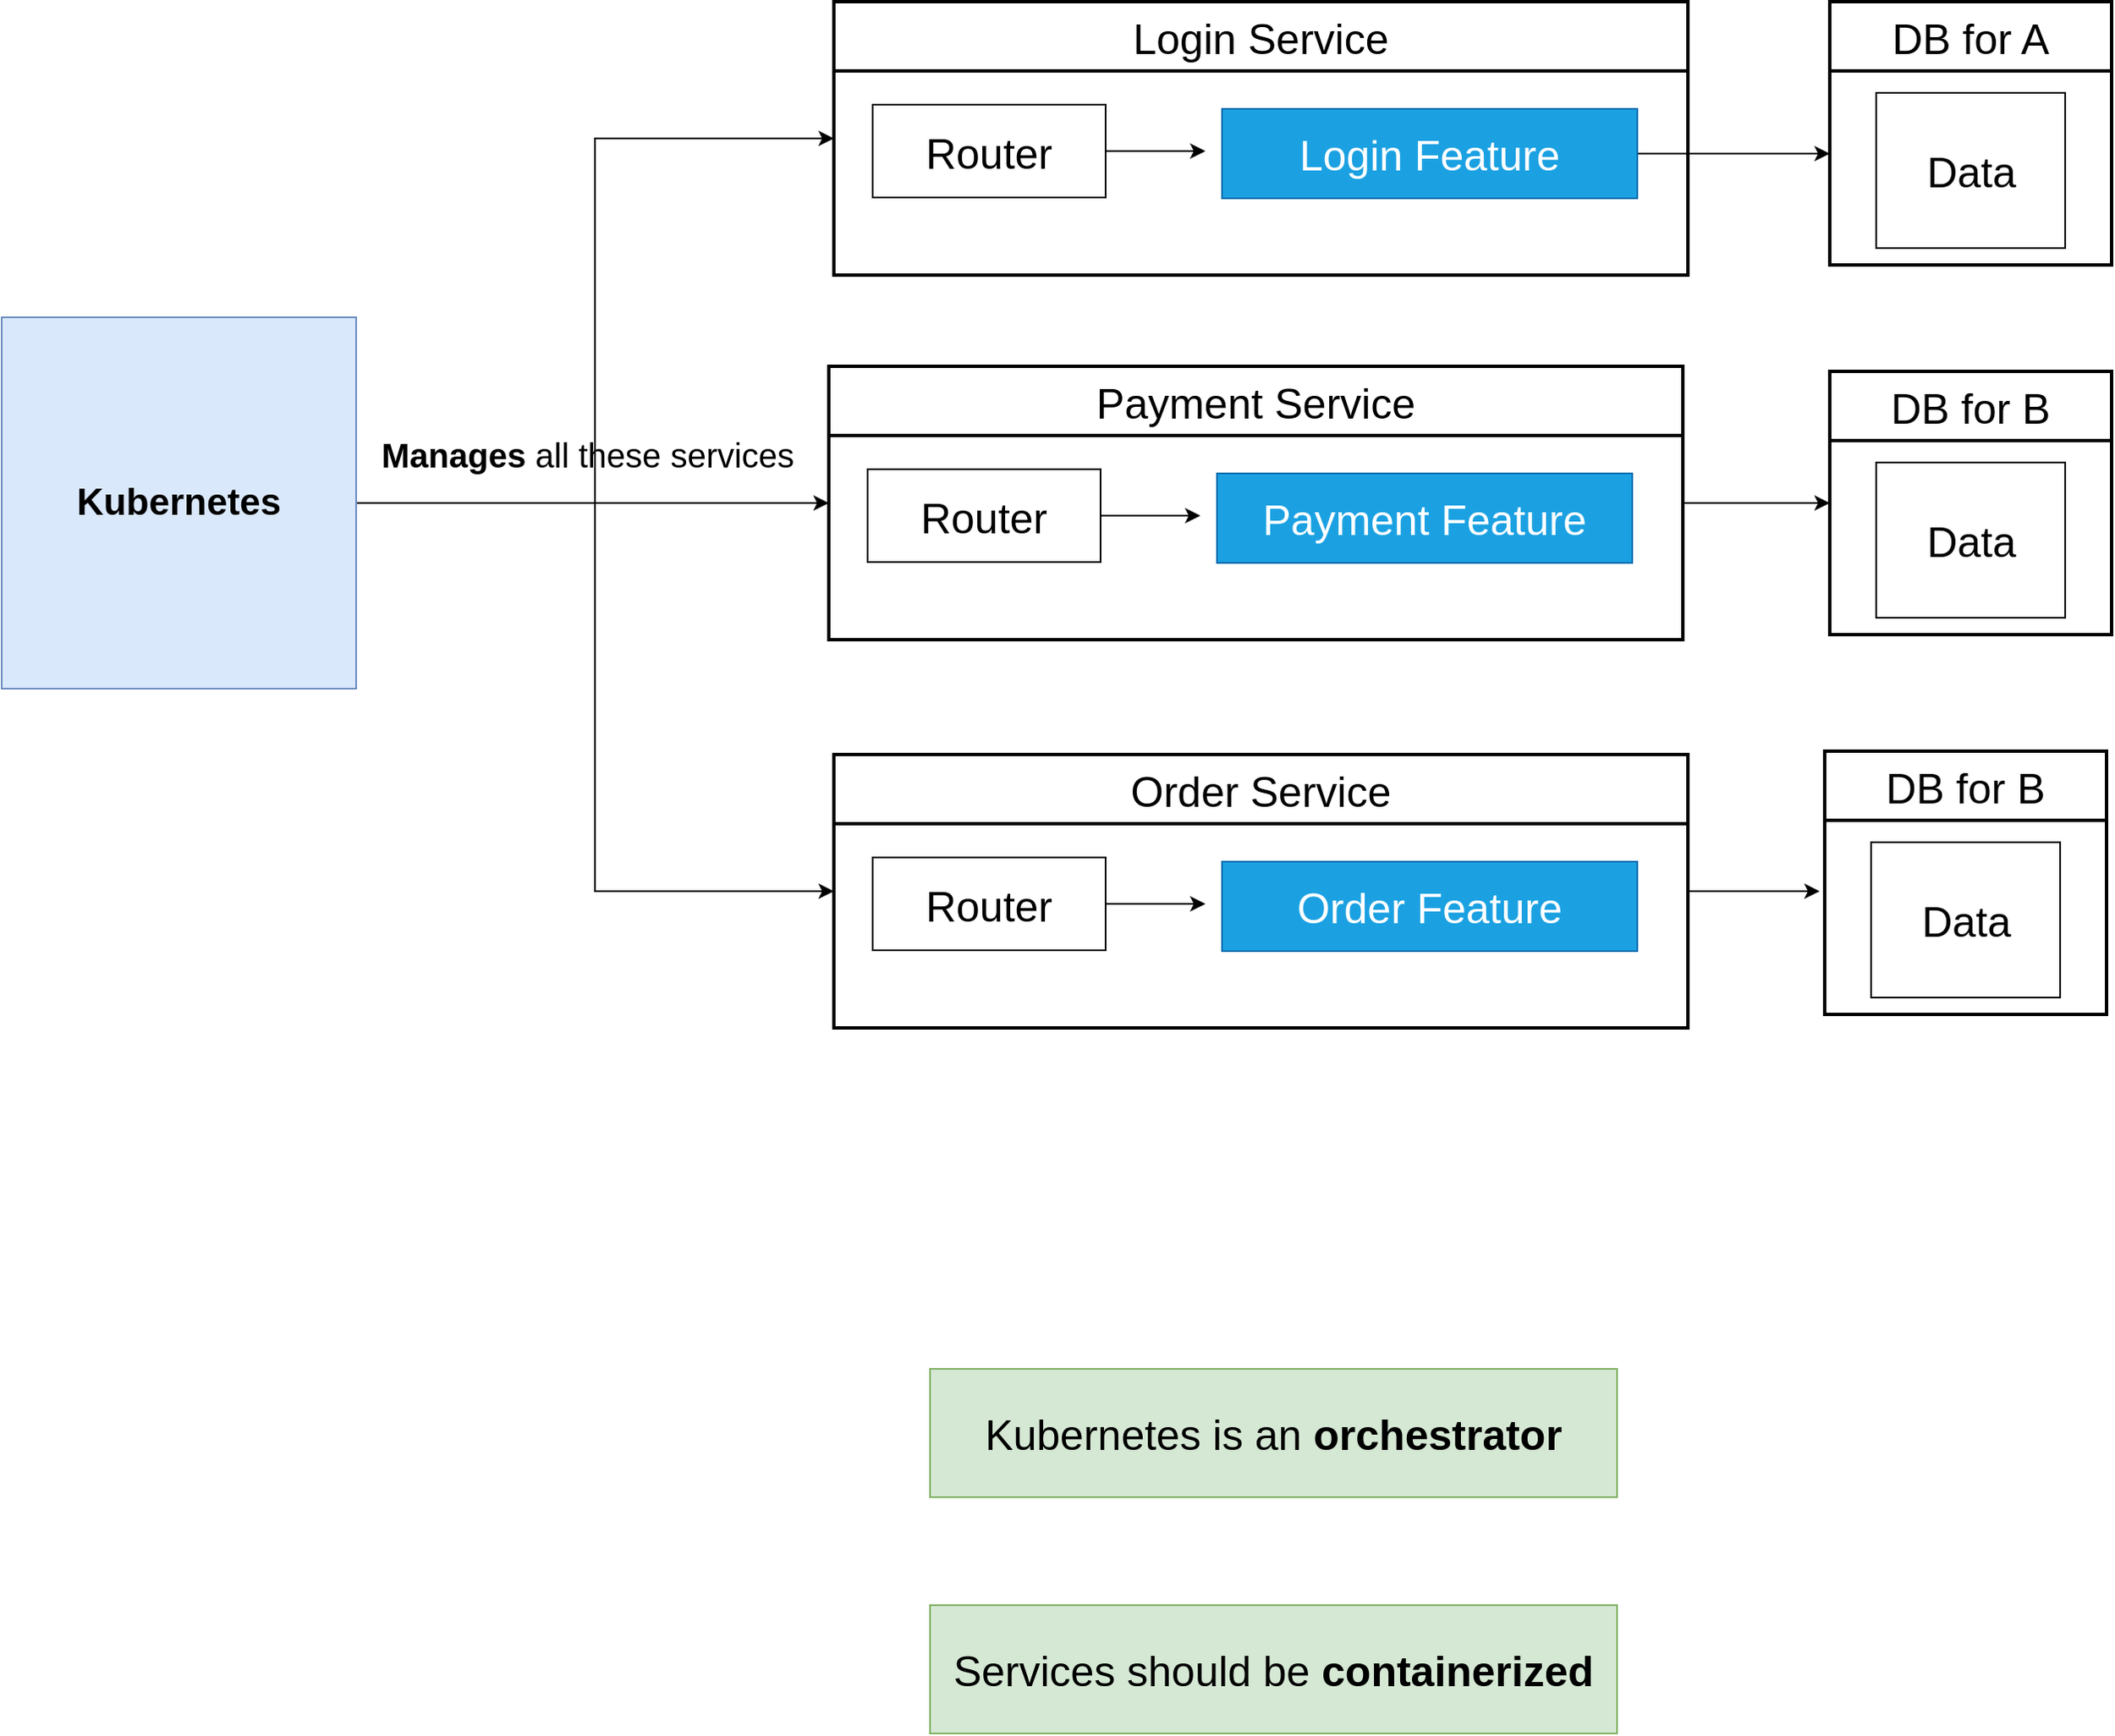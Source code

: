 <mxfile version="24.7.5" pages="4">
  <diagram id="Tu6OiMQaCLLLp7EfDL7p" name="Orch">
    <mxGraphModel dx="2899" dy="-214" grid="1" gridSize="10" guides="1" tooltips="1" connect="1" arrows="1" fold="1" page="1" pageScale="1" pageWidth="850" pageHeight="1100" math="0" shadow="0">
      <root>
        <mxCell id="0" />
        <mxCell id="1" parent="0" />
        <mxCell id="oEgyfTXmNb5CY_XkKhPq-1" value="&lt;font style=&quot;font-size: 25px;&quot;&gt;Login Service&lt;/font&gt;" style="swimlane;html=1;startSize=41;fontStyle=0;collapsible=0;horizontal=1;swimlaneLine=1;strokeWidth=2;swimlaneFillColor=#ffffff;whiteSpace=wrap;" vertex="1" parent="1">
          <mxGeometry x="33" y="1150" width="506" height="162" as="geometry" />
        </mxCell>
        <mxCell id="oEgyfTXmNb5CY_XkKhPq-2" style="edgeStyle=orthogonalEdgeStyle;orthogonalLoop=1;jettySize=auto;html=1;" edge="1" parent="oEgyfTXmNb5CY_XkKhPq-1" source="oEgyfTXmNb5CY_XkKhPq-3">
          <mxGeometry relative="1" as="geometry">
            <mxPoint x="220.143" y="88.5" as="targetPoint" />
          </mxGeometry>
        </mxCell>
        <mxCell id="oEgyfTXmNb5CY_XkKhPq-3" value="Router" style="rounded=0;whiteSpace=wrap;html=1;rotation=0;glass=0;shadow=0;textShadow=0;flipV=1;flipH=1;fontSize=25;" vertex="1" parent="oEgyfTXmNb5CY_XkKhPq-1">
          <mxGeometry x="23" y="61" width="138" height="55" as="geometry" />
        </mxCell>
        <mxCell id="oEgyfTXmNb5CY_XkKhPq-4" style="edgeStyle=orthogonalEdgeStyle;orthogonalLoop=1;jettySize=auto;html=1;" edge="1" parent="oEgyfTXmNb5CY_XkKhPq-1" source="oEgyfTXmNb5CY_XkKhPq-5">
          <mxGeometry relative="1" as="geometry">
            <mxPoint x="590" y="90" as="targetPoint" />
          </mxGeometry>
        </mxCell>
        <mxCell id="oEgyfTXmNb5CY_XkKhPq-5" value="&lt;font style=&quot;font-size: 25px;&quot;&gt;Login Feature&lt;/font&gt;" style="rounded=0;whiteSpace=wrap;html=1;fillColor=#1ba1e2;fontColor=#ffffff;strokeColor=#006EAF;fontSize=25;" vertex="1" parent="oEgyfTXmNb5CY_XkKhPq-1">
          <mxGeometry x="230" y="63.5" width="246" height="53" as="geometry" />
        </mxCell>
        <mxCell id="oEgyfTXmNb5CY_XkKhPq-6" style="edgeStyle=orthogonalEdgeStyle;orthogonalLoop=1;jettySize=auto;html=1;entryX=0;entryY=0.5;entryDx=0;entryDy=0;" edge="1" parent="1" source="oEgyfTXmNb5CY_XkKhPq-7" target="oEgyfTXmNb5CY_XkKhPq-13">
          <mxGeometry relative="1" as="geometry" />
        </mxCell>
        <mxCell id="oEgyfTXmNb5CY_XkKhPq-7" value="&lt;span style=&quot;font-size: 25px;&quot;&gt;Payment Service&lt;/span&gt;" style="swimlane;html=1;startSize=41;fontStyle=0;collapsible=0;horizontal=1;swimlaneLine=1;strokeWidth=2;swimlaneFillColor=#ffffff;whiteSpace=wrap;" vertex="1" parent="1">
          <mxGeometry x="30" y="1366" width="506" height="162" as="geometry" />
        </mxCell>
        <mxCell id="oEgyfTXmNb5CY_XkKhPq-8" style="edgeStyle=orthogonalEdgeStyle;orthogonalLoop=1;jettySize=auto;html=1;" edge="1" parent="oEgyfTXmNb5CY_XkKhPq-7" source="oEgyfTXmNb5CY_XkKhPq-9">
          <mxGeometry relative="1" as="geometry">
            <mxPoint x="220.143" y="88.5" as="targetPoint" />
          </mxGeometry>
        </mxCell>
        <mxCell id="oEgyfTXmNb5CY_XkKhPq-9" value="Router" style="rounded=0;whiteSpace=wrap;html=1;rotation=0;glass=0;shadow=0;textShadow=0;flipV=1;flipH=1;fontSize=25;" vertex="1" parent="oEgyfTXmNb5CY_XkKhPq-7">
          <mxGeometry x="23" y="61" width="138" height="55" as="geometry" />
        </mxCell>
        <mxCell id="oEgyfTXmNb5CY_XkKhPq-10" value="&lt;font style=&quot;font-size: 25px;&quot;&gt;Payment Feature&lt;/font&gt;" style="rounded=0;whiteSpace=wrap;html=1;fillColor=#1ba1e2;fontColor=#ffffff;strokeColor=#006EAF;fontSize=25;" vertex="1" parent="oEgyfTXmNb5CY_XkKhPq-7">
          <mxGeometry x="230" y="63.5" width="246" height="53" as="geometry" />
        </mxCell>
        <mxCell id="oEgyfTXmNb5CY_XkKhPq-11" value="&lt;span style=&quot;font-size: 25px;&quot;&gt;DB for A&lt;/span&gt;" style="swimlane;html=1;startSize=41;fontStyle=0;collapsible=0;horizontal=1;swimlaneLine=1;strokeWidth=2;swimlaneFillColor=#ffffff;whiteSpace=wrap;" vertex="1" parent="1">
          <mxGeometry x="623" y="1150" width="167" height="156" as="geometry" />
        </mxCell>
        <mxCell id="oEgyfTXmNb5CY_XkKhPq-12" value="&lt;font style=&quot;font-size: 25px;&quot;&gt;Data&lt;/font&gt;" style="rounded=0;whiteSpace=wrap;html=1;fontSize=25;" vertex="1" parent="oEgyfTXmNb5CY_XkKhPq-11">
          <mxGeometry x="27.5" y="54" width="112" height="92" as="geometry" />
        </mxCell>
        <mxCell id="oEgyfTXmNb5CY_XkKhPq-13" value="&lt;span style=&quot;font-size: 25px;&quot;&gt;DB for B&lt;/span&gt;" style="swimlane;html=1;startSize=41;fontStyle=0;collapsible=0;horizontal=1;swimlaneLine=1;strokeWidth=2;swimlaneFillColor=#ffffff;whiteSpace=wrap;" vertex="1" parent="1">
          <mxGeometry x="623" y="1369" width="167" height="156" as="geometry" />
        </mxCell>
        <mxCell id="oEgyfTXmNb5CY_XkKhPq-14" value="&lt;font style=&quot;font-size: 25px;&quot;&gt;Data&lt;/font&gt;" style="rounded=0;whiteSpace=wrap;html=1;fontSize=25;" vertex="1" parent="oEgyfTXmNb5CY_XkKhPq-13">
          <mxGeometry x="27.5" y="54" width="112" height="92" as="geometry" />
        </mxCell>
        <mxCell id="oEgyfTXmNb5CY_XkKhPq-15" style="edgeStyle=orthogonalEdgeStyle;orthogonalLoop=1;jettySize=auto;html=1;" edge="1" parent="1" source="oEgyfTXmNb5CY_XkKhPq-16">
          <mxGeometry relative="1" as="geometry">
            <mxPoint x="617" y="1677" as="targetPoint" />
          </mxGeometry>
        </mxCell>
        <mxCell id="oEgyfTXmNb5CY_XkKhPq-16" value="&lt;span style=&quot;font-size: 25px;&quot;&gt;Order Service&lt;/span&gt;" style="swimlane;html=1;startSize=41;fontStyle=0;collapsible=0;horizontal=1;swimlaneLine=1;strokeWidth=2;swimlaneFillColor=#ffffff;whiteSpace=wrap;" vertex="1" parent="1">
          <mxGeometry x="33" y="1596" width="506" height="162" as="geometry" />
        </mxCell>
        <mxCell id="oEgyfTXmNb5CY_XkKhPq-17" style="edgeStyle=orthogonalEdgeStyle;orthogonalLoop=1;jettySize=auto;html=1;" edge="1" parent="oEgyfTXmNb5CY_XkKhPq-16" source="oEgyfTXmNb5CY_XkKhPq-18">
          <mxGeometry relative="1" as="geometry">
            <mxPoint x="220.143" y="88.5" as="targetPoint" />
          </mxGeometry>
        </mxCell>
        <mxCell id="oEgyfTXmNb5CY_XkKhPq-18" value="Router" style="rounded=0;whiteSpace=wrap;html=1;rotation=0;glass=0;shadow=0;textShadow=0;flipV=1;flipH=1;fontSize=25;" vertex="1" parent="oEgyfTXmNb5CY_XkKhPq-16">
          <mxGeometry x="23" y="61" width="138" height="55" as="geometry" />
        </mxCell>
        <mxCell id="oEgyfTXmNb5CY_XkKhPq-19" value="&lt;font style=&quot;font-size: 25px;&quot;&gt;Order Feature&lt;/font&gt;" style="rounded=0;whiteSpace=wrap;html=1;fillColor=#1ba1e2;fontColor=#ffffff;strokeColor=#006EAF;fontSize=25;" vertex="1" parent="oEgyfTXmNb5CY_XkKhPq-16">
          <mxGeometry x="230" y="63.5" width="246" height="53" as="geometry" />
        </mxCell>
        <mxCell id="oEgyfTXmNb5CY_XkKhPq-20" value="&lt;span style=&quot;font-size: 25px;&quot;&gt;DB for B&lt;/span&gt;" style="swimlane;html=1;startSize=41;fontStyle=0;collapsible=0;horizontal=1;swimlaneLine=1;strokeWidth=2;swimlaneFillColor=#ffffff;whiteSpace=wrap;" vertex="1" parent="1">
          <mxGeometry x="620" y="1594" width="167" height="156" as="geometry" />
        </mxCell>
        <mxCell id="oEgyfTXmNb5CY_XkKhPq-21" value="&lt;font style=&quot;font-size: 25px;&quot;&gt;Data&lt;/font&gt;" style="rounded=0;whiteSpace=wrap;html=1;fontSize=25;" vertex="1" parent="oEgyfTXmNb5CY_XkKhPq-20">
          <mxGeometry x="27.5" y="54" width="112" height="92" as="geometry" />
        </mxCell>
        <mxCell id="oEgyfTXmNb5CY_XkKhPq-22" style="edgeStyle=orthogonalEdgeStyle;rounded=0;orthogonalLoop=1;jettySize=auto;html=1;entryX=0;entryY=0.5;entryDx=0;entryDy=0;" edge="1" parent="1" source="oEgyfTXmNb5CY_XkKhPq-25" target="oEgyfTXmNb5CY_XkKhPq-1">
          <mxGeometry relative="1" as="geometry" />
        </mxCell>
        <mxCell id="oEgyfTXmNb5CY_XkKhPq-23" style="edgeStyle=orthogonalEdgeStyle;rounded=0;orthogonalLoop=1;jettySize=auto;html=1;entryX=0;entryY=0.5;entryDx=0;entryDy=0;" edge="1" parent="1" source="oEgyfTXmNb5CY_XkKhPq-25" target="oEgyfTXmNb5CY_XkKhPq-7">
          <mxGeometry relative="1" as="geometry" />
        </mxCell>
        <mxCell id="oEgyfTXmNb5CY_XkKhPq-24" style="edgeStyle=orthogonalEdgeStyle;rounded=0;orthogonalLoop=1;jettySize=auto;html=1;entryX=0;entryY=0.5;entryDx=0;entryDy=0;" edge="1" parent="1" source="oEgyfTXmNb5CY_XkKhPq-25" target="oEgyfTXmNb5CY_XkKhPq-16">
          <mxGeometry relative="1" as="geometry" />
        </mxCell>
        <mxCell id="oEgyfTXmNb5CY_XkKhPq-25" value="&lt;font style=&quot;font-size: 22px;&quot;&gt;&lt;b&gt;Kubernetes&lt;/b&gt;&lt;/font&gt;" style="rounded=0;whiteSpace=wrap;html=1;fillColor=#dae8fc;strokeColor=#6c8ebf;" vertex="1" parent="1">
          <mxGeometry x="-460" y="1337" width="210" height="220" as="geometry" />
        </mxCell>
        <mxCell id="oEgyfTXmNb5CY_XkKhPq-26" value="&lt;font style=&quot;font-size: 20px;&quot;&gt;&lt;b&gt;Manages &lt;/b&gt;all these services&lt;/font&gt;" style="text;whiteSpace=wrap;html=1;" vertex="1" parent="1">
          <mxGeometry x="-237" y="1400" width="270" height="40" as="geometry" />
        </mxCell>
        <mxCell id="oEgyfTXmNb5CY_XkKhPq-27" value="&lt;font style=&quot;font-size: 25px;&quot;&gt;Services should be &lt;b&gt;containerized&lt;/b&gt;&lt;/font&gt;" style="rounded=0;whiteSpace=wrap;html=1;fillColor=#d5e8d4;strokeColor=#82b366;fontSize=25;" vertex="1" parent="1">
          <mxGeometry x="90" y="2100" width="407" height="76" as="geometry" />
        </mxCell>
        <mxCell id="oEgyfTXmNb5CY_XkKhPq-28" value="&lt;font style=&quot;font-size: 25px;&quot;&gt;Kubernetes is an &lt;b&gt;orchestrator&lt;/b&gt;&lt;/font&gt;" style="rounded=0;whiteSpace=wrap;html=1;fillColor=#d5e8d4;strokeColor=#82b366;fontSize=25;" vertex="1" parent="1">
          <mxGeometry x="90" y="1960" width="407" height="76" as="geometry" />
        </mxCell>
      </root>
    </mxGraphModel>
  </diagram>
  <diagram name="Traditional" id="3uCY2MYQa0x_eVt5wL8r">
    <mxGraphModel dx="1332" dy="576" grid="1" gridSize="10" guides="1" tooltips="1" connect="1" arrows="1" fold="1" page="1" pageScale="1" pageWidth="850" pageHeight="1100" math="0" shadow="0">
      <root>
        <mxCell id="0" />
        <mxCell id="1" parent="0" />
        <mxCell id="oqd2A1uOwyBtPNKtSg_l-1" value="" style="rounded=0;whiteSpace=wrap;html=1;" parent="1" vertex="1">
          <mxGeometry x="305" y="190" width="275" height="300" as="geometry" />
        </mxCell>
        <mxCell id="oqd2A1uOwyBtPNKtSg_l-2" value="&lt;font style=&quot;font-size: 24px;&quot;&gt;&lt;b&gt;HOST OS&lt;/b&gt;&lt;/font&gt;" style="rounded=0;whiteSpace=wrap;html=1;fillColor=#f8cecc;strokeColor=#b85450;" parent="1" vertex="1">
          <mxGeometry x="330" y="330" width="220" height="70" as="geometry" />
        </mxCell>
        <mxCell id="oqd2A1uOwyBtPNKtSg_l-3" value="&lt;font style=&quot;font-size: 24px;&quot;&gt;App1&lt;/font&gt;" style="rounded=1;whiteSpace=wrap;html=1;fillColor=#ffe6cc;strokeColor=#d79b00;" parent="1" vertex="1">
          <mxGeometry x="340" y="230" width="90" height="90" as="geometry" />
        </mxCell>
        <mxCell id="oqd2A1uOwyBtPNKtSg_l-4" value="&lt;font style=&quot;font-size: 24px;&quot;&gt;App2&lt;/font&gt;" style="rounded=1;whiteSpace=wrap;html=1;fillColor=#ffe6cc;strokeColor=#d79b00;" parent="1" vertex="1">
          <mxGeometry x="450" y="230" width="90" height="90" as="geometry" />
        </mxCell>
        <mxCell id="oqd2A1uOwyBtPNKtSg_l-5" value="&lt;font style=&quot;font-size: 24px;&quot;&gt;&lt;b&gt;Hardware&lt;/b&gt;&lt;/font&gt;" style="rounded=0;whiteSpace=wrap;html=1;fillColor=#dae8fc;strokeColor=#6c8ebf;" parent="1" vertex="1">
          <mxGeometry x="330" y="410" width="220" height="70" as="geometry" />
        </mxCell>
      </root>
    </mxGraphModel>
  </diagram>
  <diagram name="Guest OS" id="CxJq6euS2CHs5_q2At99">
    <mxGraphModel dx="1332" dy="576" grid="1" gridSize="10" guides="1" tooltips="1" connect="1" arrows="1" fold="1" page="1" pageScale="1" pageWidth="850" pageHeight="1100" math="0" shadow="0">
      <root>
        <mxCell id="TJqL3pkJoG7oopNhn64Y-0" />
        <mxCell id="TJqL3pkJoG7oopNhn64Y-1" parent="TJqL3pkJoG7oopNhn64Y-0" />
        <mxCell id="TJqL3pkJoG7oopNhn64Y-2" value="" style="rounded=0;whiteSpace=wrap;html=1;fillColor=#bac8d3;strokeColor=#23445d;" parent="TJqL3pkJoG7oopNhn64Y-1" vertex="1">
          <mxGeometry x="305" y="70" width="415" height="500" as="geometry" />
        </mxCell>
        <mxCell id="TJqL3pkJoG7oopNhn64Y-3" value="&lt;font style=&quot;font-size: 24px;&quot;&gt;&lt;b&gt;HOST OS&lt;/b&gt;&lt;/font&gt;" style="rounded=0;whiteSpace=wrap;html=1;fillColor=#f8cecc;strokeColor=#b85450;" parent="TJqL3pkJoG7oopNhn64Y-1" vertex="1">
          <mxGeometry x="327.5" y="400" width="370" height="70" as="geometry" />
        </mxCell>
        <mxCell id="TJqL3pkJoG7oopNhn64Y-6" value="&lt;font style=&quot;font-size: 24px;&quot;&gt;&lt;b&gt;Hardware&lt;/b&gt;&lt;/font&gt;" style="rounded=0;whiteSpace=wrap;html=1;fillColor=#dae8fc;strokeColor=#6c8ebf;" parent="TJqL3pkJoG7oopNhn64Y-1" vertex="1">
          <mxGeometry x="327.5" y="480" width="370" height="70" as="geometry" />
        </mxCell>
        <mxCell id="YIBLF4gqr1neMvFvEJoF-0" value="&lt;font style=&quot;font-size: 24px;&quot;&gt;&lt;b&gt;Hypervisor&lt;/b&gt;&lt;/font&gt;" style="rounded=0;whiteSpace=wrap;html=1;fillColor=#d5e8d4;strokeColor=#82b366;" parent="TJqL3pkJoG7oopNhn64Y-1" vertex="1">
          <mxGeometry x="330" y="320" width="370" height="70" as="geometry" />
        </mxCell>
        <mxCell id="_zBmRJUQJyrEpjwJRMCf-0" value="" style="rounded=0;whiteSpace=wrap;html=1;" parent="TJqL3pkJoG7oopNhn64Y-1" vertex="1">
          <mxGeometry x="330" y="110" width="170" height="200" as="geometry" />
        </mxCell>
        <mxCell id="YIBLF4gqr1neMvFvEJoF-2" value="&lt;font style=&quot;font-size: 24px;&quot;&gt;&lt;b&gt;Guest OS&lt;/b&gt;&lt;/font&gt;" style="rounded=0;whiteSpace=wrap;html=1;fillColor=#e1d5e7;strokeColor=#9673a6;" parent="TJqL3pkJoG7oopNhn64Y-1" vertex="1">
          <mxGeometry x="340" y="240" width="150" height="60" as="geometry" />
        </mxCell>
        <mxCell id="TJqL3pkJoG7oopNhn64Y-4" value="&lt;font style=&quot;font-size: 24px;&quot;&gt;App1&lt;/font&gt;" style="rounded=1;whiteSpace=wrap;html=1;fillColor=#ffe6cc;strokeColor=#d79b00;" parent="TJqL3pkJoG7oopNhn64Y-1" vertex="1">
          <mxGeometry x="340" y="150" width="70" height="80" as="geometry" />
        </mxCell>
        <mxCell id="_zBmRJUQJyrEpjwJRMCf-1" value="&lt;font style=&quot;font-size: 24px;&quot;&gt;App2&lt;/font&gt;" style="rounded=1;whiteSpace=wrap;html=1;fillColor=#ffe6cc;strokeColor=#d79b00;" parent="TJqL3pkJoG7oopNhn64Y-1" vertex="1">
          <mxGeometry x="425" y="150" width="70" height="80" as="geometry" />
        </mxCell>
        <mxCell id="_zBmRJUQJyrEpjwJRMCf-2" value="" style="rounded=0;whiteSpace=wrap;html=1;" parent="TJqL3pkJoG7oopNhn64Y-1" vertex="1">
          <mxGeometry x="520" y="110" width="170" height="200" as="geometry" />
        </mxCell>
        <mxCell id="_zBmRJUQJyrEpjwJRMCf-3" value="&lt;font style=&quot;font-size: 24px;&quot;&gt;&lt;b&gt;Guest OS&lt;/b&gt;&lt;/font&gt;" style="rounded=0;whiteSpace=wrap;html=1;fillColor=#e1d5e7;strokeColor=#9673a6;" parent="TJqL3pkJoG7oopNhn64Y-1" vertex="1">
          <mxGeometry x="530" y="240" width="150" height="60" as="geometry" />
        </mxCell>
        <mxCell id="_zBmRJUQJyrEpjwJRMCf-4" value="&lt;font style=&quot;font-size: 24px;&quot;&gt;App3&lt;/font&gt;" style="rounded=1;whiteSpace=wrap;html=1;fillColor=#ffe6cc;strokeColor=#d79b00;" parent="TJqL3pkJoG7oopNhn64Y-1" vertex="1">
          <mxGeometry x="530" y="150" width="70" height="80" as="geometry" />
        </mxCell>
        <mxCell id="_zBmRJUQJyrEpjwJRMCf-5" value="&lt;font style=&quot;font-size: 24px;&quot;&gt;App4&lt;/font&gt;" style="rounded=1;whiteSpace=wrap;html=1;fillColor=#ffe6cc;strokeColor=#d79b00;" parent="TJqL3pkJoG7oopNhn64Y-1" vertex="1">
          <mxGeometry x="615" y="150" width="70" height="80" as="geometry" />
        </mxCell>
        <mxCell id="_zBmRJUQJyrEpjwJRMCf-6" value="&lt;font style=&quot;font-size: 20px;&quot;&gt;&lt;b&gt;VM1&lt;/b&gt;&lt;/font&gt;" style="text;html=1;align=center;verticalAlign=middle;resizable=0;points=[];autosize=1;strokeColor=none;fillColor=none;" parent="TJqL3pkJoG7oopNhn64Y-1" vertex="1">
          <mxGeometry x="380" y="73" width="60" height="40" as="geometry" />
        </mxCell>
        <mxCell id="_zBmRJUQJyrEpjwJRMCf-7" value="&lt;font style=&quot;font-size: 20px;&quot;&gt;&lt;b&gt;VM1&lt;/b&gt;&lt;/font&gt;" style="text;html=1;align=center;verticalAlign=middle;resizable=0;points=[];autosize=1;strokeColor=none;fillColor=none;" parent="TJqL3pkJoG7oopNhn64Y-1" vertex="1">
          <mxGeometry x="380" y="73" width="60" height="40" as="geometry" />
        </mxCell>
        <mxCell id="_zBmRJUQJyrEpjwJRMCf-8" value="&lt;font style=&quot;font-size: 20px;&quot;&gt;&lt;b&gt;VM2&lt;/b&gt;&lt;/font&gt;" style="text;html=1;align=center;verticalAlign=middle;resizable=0;points=[];autosize=1;strokeColor=none;fillColor=none;" parent="TJqL3pkJoG7oopNhn64Y-1" vertex="1">
          <mxGeometry x="575" y="73" width="60" height="40" as="geometry" />
        </mxCell>
      </root>
    </mxGraphModel>
  </diagram>
  <diagram name="Containers" id="v3kwJUexVXB3GlA5b0Uk">
    <mxGraphModel dx="880" dy="542" grid="1" gridSize="10" guides="1" tooltips="1" connect="1" arrows="1" fold="1" page="1" pageScale="1" pageWidth="850" pageHeight="1100" math="0" shadow="0">
      <root>
        <mxCell id="vRFEPvnX8hznxD2pii9F-0" />
        <mxCell id="vRFEPvnX8hznxD2pii9F-1" parent="vRFEPvnX8hznxD2pii9F-0" />
        <mxCell id="vRFEPvnX8hznxD2pii9F-2" value="" style="rounded=0;whiteSpace=wrap;html=1;fillColor=#bac8d3;strokeColor=#23445d;" vertex="1" parent="vRFEPvnX8hznxD2pii9F-1">
          <mxGeometry x="305" y="30" width="415" height="550" as="geometry" />
        </mxCell>
        <mxCell id="vRFEPvnX8hznxD2pii9F-3" value="&lt;font style=&quot;font-size: 24px;&quot;&gt;&lt;b&gt;HOST OS&lt;/b&gt;&lt;/font&gt;" style="rounded=0;whiteSpace=wrap;html=1;fillColor=#f8cecc;strokeColor=#b85450;" vertex="1" parent="vRFEPvnX8hznxD2pii9F-1">
          <mxGeometry x="327.5" y="400" width="370" height="70" as="geometry" />
        </mxCell>
        <mxCell id="vRFEPvnX8hznxD2pii9F-4" value="&lt;font style=&quot;font-size: 24px;&quot;&gt;&lt;b&gt;Hardware&lt;/b&gt;&lt;/font&gt;" style="rounded=0;whiteSpace=wrap;html=1;fillColor=#dae8fc;strokeColor=#6c8ebf;" vertex="1" parent="vRFEPvnX8hznxD2pii9F-1">
          <mxGeometry x="327.5" y="480" width="370" height="70" as="geometry" />
        </mxCell>
        <mxCell id="vRFEPvnX8hznxD2pii9F-5" value="&lt;font style=&quot;font-size: 24px;&quot;&gt;&lt;b&gt;Hypervisor&lt;/b&gt;&lt;/font&gt;" style="rounded=0;whiteSpace=wrap;html=1;fillColor=#d5e8d4;strokeColor=#82b366;" vertex="1" parent="vRFEPvnX8hznxD2pii9F-1">
          <mxGeometry x="330" y="320" width="370" height="70" as="geometry" />
        </mxCell>
        <mxCell id="vRFEPvnX8hznxD2pii9F-11" value="&lt;font style=&quot;font-size: 24px;&quot;&gt;&lt;b&gt;Docker&lt;/b&gt;&lt;/font&gt;" style="rounded=0;whiteSpace=wrap;html=1;fillColor=#e1d5e7;strokeColor=#9673a6;" vertex="1" parent="vRFEPvnX8hznxD2pii9F-1">
          <mxGeometry x="330" y="250" width="370" height="60" as="geometry" />
        </mxCell>
        <mxCell id="b3-TUKAiryEOmuap8lpB-0" value="" style="rounded=0;whiteSpace=wrap;html=1;" vertex="1" parent="vRFEPvnX8hznxD2pii9F-1">
          <mxGeometry x="327.5" y="150" width="120" height="90" as="geometry" />
        </mxCell>
        <mxCell id="b3-TUKAiryEOmuap8lpB-1" value="&lt;font style=&quot;font-size: 20px;&quot;&gt;App1&lt;/font&gt;" style="rounded=1;whiteSpace=wrap;html=1;fillColor=#ffe6cc;strokeColor=#d79b00;" vertex="1" parent="vRFEPvnX8hznxD2pii9F-1">
          <mxGeometry x="350" y="160" width="75" height="75" as="geometry" />
        </mxCell>
        <mxCell id="b3-TUKAiryEOmuap8lpB-2" value="" style="rounded=0;whiteSpace=wrap;html=1;" vertex="1" parent="vRFEPvnX8hznxD2pii9F-1">
          <mxGeometry x="460" y="150" width="120" height="90" as="geometry" />
        </mxCell>
        <mxCell id="b3-TUKAiryEOmuap8lpB-3" value="&lt;font style=&quot;font-size: 20px;&quot;&gt;App2&lt;/font&gt;" style="rounded=1;whiteSpace=wrap;html=1;fillColor=#ffe6cc;strokeColor=#d79b00;" vertex="1" parent="vRFEPvnX8hznxD2pii9F-1">
          <mxGeometry x="482.5" y="160" width="75" height="75" as="geometry" />
        </mxCell>
        <mxCell id="b3-TUKAiryEOmuap8lpB-4" value="" style="rounded=0;whiteSpace=wrap;html=1;" vertex="1" parent="vRFEPvnX8hznxD2pii9F-1">
          <mxGeometry x="590" y="150" width="120" height="90" as="geometry" />
        </mxCell>
        <mxCell id="b3-TUKAiryEOmuap8lpB-5" value="&lt;font style=&quot;font-size: 20px;&quot;&gt;App3&lt;/font&gt;" style="rounded=1;whiteSpace=wrap;html=1;fillColor=#ffe6cc;strokeColor=#d79b00;" vertex="1" parent="vRFEPvnX8hznxD2pii9F-1">
          <mxGeometry x="612.5" y="160" width="75" height="75" as="geometry" />
        </mxCell>
        <mxCell id="b3-TUKAiryEOmuap8lpB-6" value="" style="rounded=0;whiteSpace=wrap;html=1;" vertex="1" parent="vRFEPvnX8hznxD2pii9F-1">
          <mxGeometry x="327.5" y="50" width="120" height="90" as="geometry" />
        </mxCell>
        <mxCell id="b3-TUKAiryEOmuap8lpB-7" value="&lt;font style=&quot;font-size: 20px;&quot;&gt;App4&lt;/font&gt;" style="rounded=1;whiteSpace=wrap;html=1;fillColor=#ffe6cc;strokeColor=#d79b00;" vertex="1" parent="vRFEPvnX8hznxD2pii9F-1">
          <mxGeometry x="350" y="60" width="75" height="75" as="geometry" />
        </mxCell>
        <mxCell id="b3-TUKAiryEOmuap8lpB-8" value="" style="rounded=0;whiteSpace=wrap;html=1;" vertex="1" parent="vRFEPvnX8hznxD2pii9F-1">
          <mxGeometry x="460" y="52.5" width="120" height="90" as="geometry" />
        </mxCell>
        <mxCell id="b3-TUKAiryEOmuap8lpB-9" value="&lt;font style=&quot;font-size: 20px;&quot;&gt;App5&lt;/font&gt;" style="rounded=1;whiteSpace=wrap;html=1;fillColor=#ffe6cc;strokeColor=#d79b00;" vertex="1" parent="vRFEPvnX8hznxD2pii9F-1">
          <mxGeometry x="482.5" y="62.5" width="75" height="75" as="geometry" />
        </mxCell>
        <mxCell id="b3-TUKAiryEOmuap8lpB-10" value="" style="rounded=0;whiteSpace=wrap;html=1;" vertex="1" parent="vRFEPvnX8hznxD2pii9F-1">
          <mxGeometry x="590" y="50" width="120" height="90" as="geometry" />
        </mxCell>
        <mxCell id="b3-TUKAiryEOmuap8lpB-11" value="&lt;font style=&quot;font-size: 20px;&quot;&gt;App6&lt;/font&gt;" style="rounded=1;whiteSpace=wrap;html=1;fillColor=#ffe6cc;strokeColor=#d79b00;" vertex="1" parent="vRFEPvnX8hznxD2pii9F-1">
          <mxGeometry x="612.5" y="60" width="75" height="75" as="geometry" />
        </mxCell>
      </root>
    </mxGraphModel>
  </diagram>
</mxfile>
